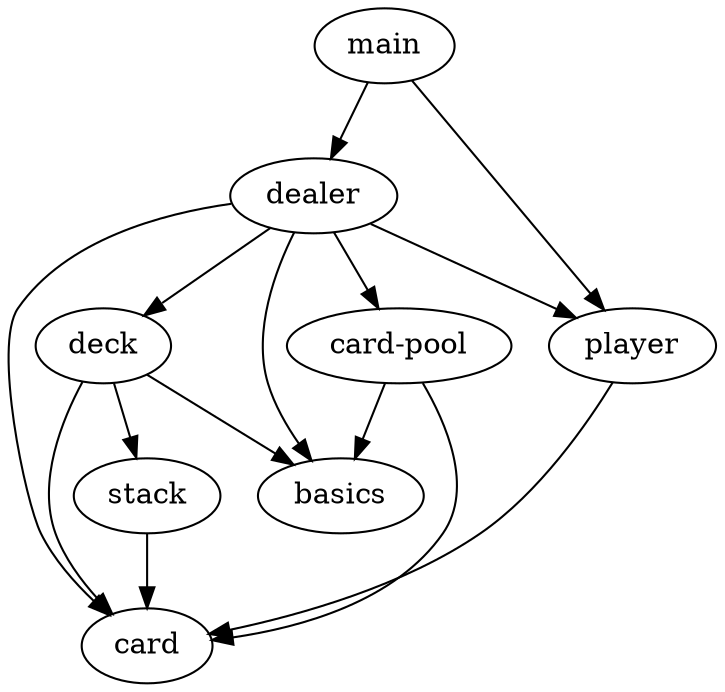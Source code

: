 digraph g {
  0 [label="basics"]
  1 [label="card-pool"]
  2 [label="card"]
  3 [label="dealer"]
  4 [label="deck"]
  5 [label="main"]
  6 [label="player"]
  7 [label="stack"]

  5 -> 3
  5 -> 6
  3 -> 4
  3 -> 1
  3 -> 0
  3 -> 6
  3 -> 2
  4 -> 0
  4 -> 2
  4 -> 7
  1 -> 0
  1 -> 2
  6 -> 2
  7 -> 2
  
}
